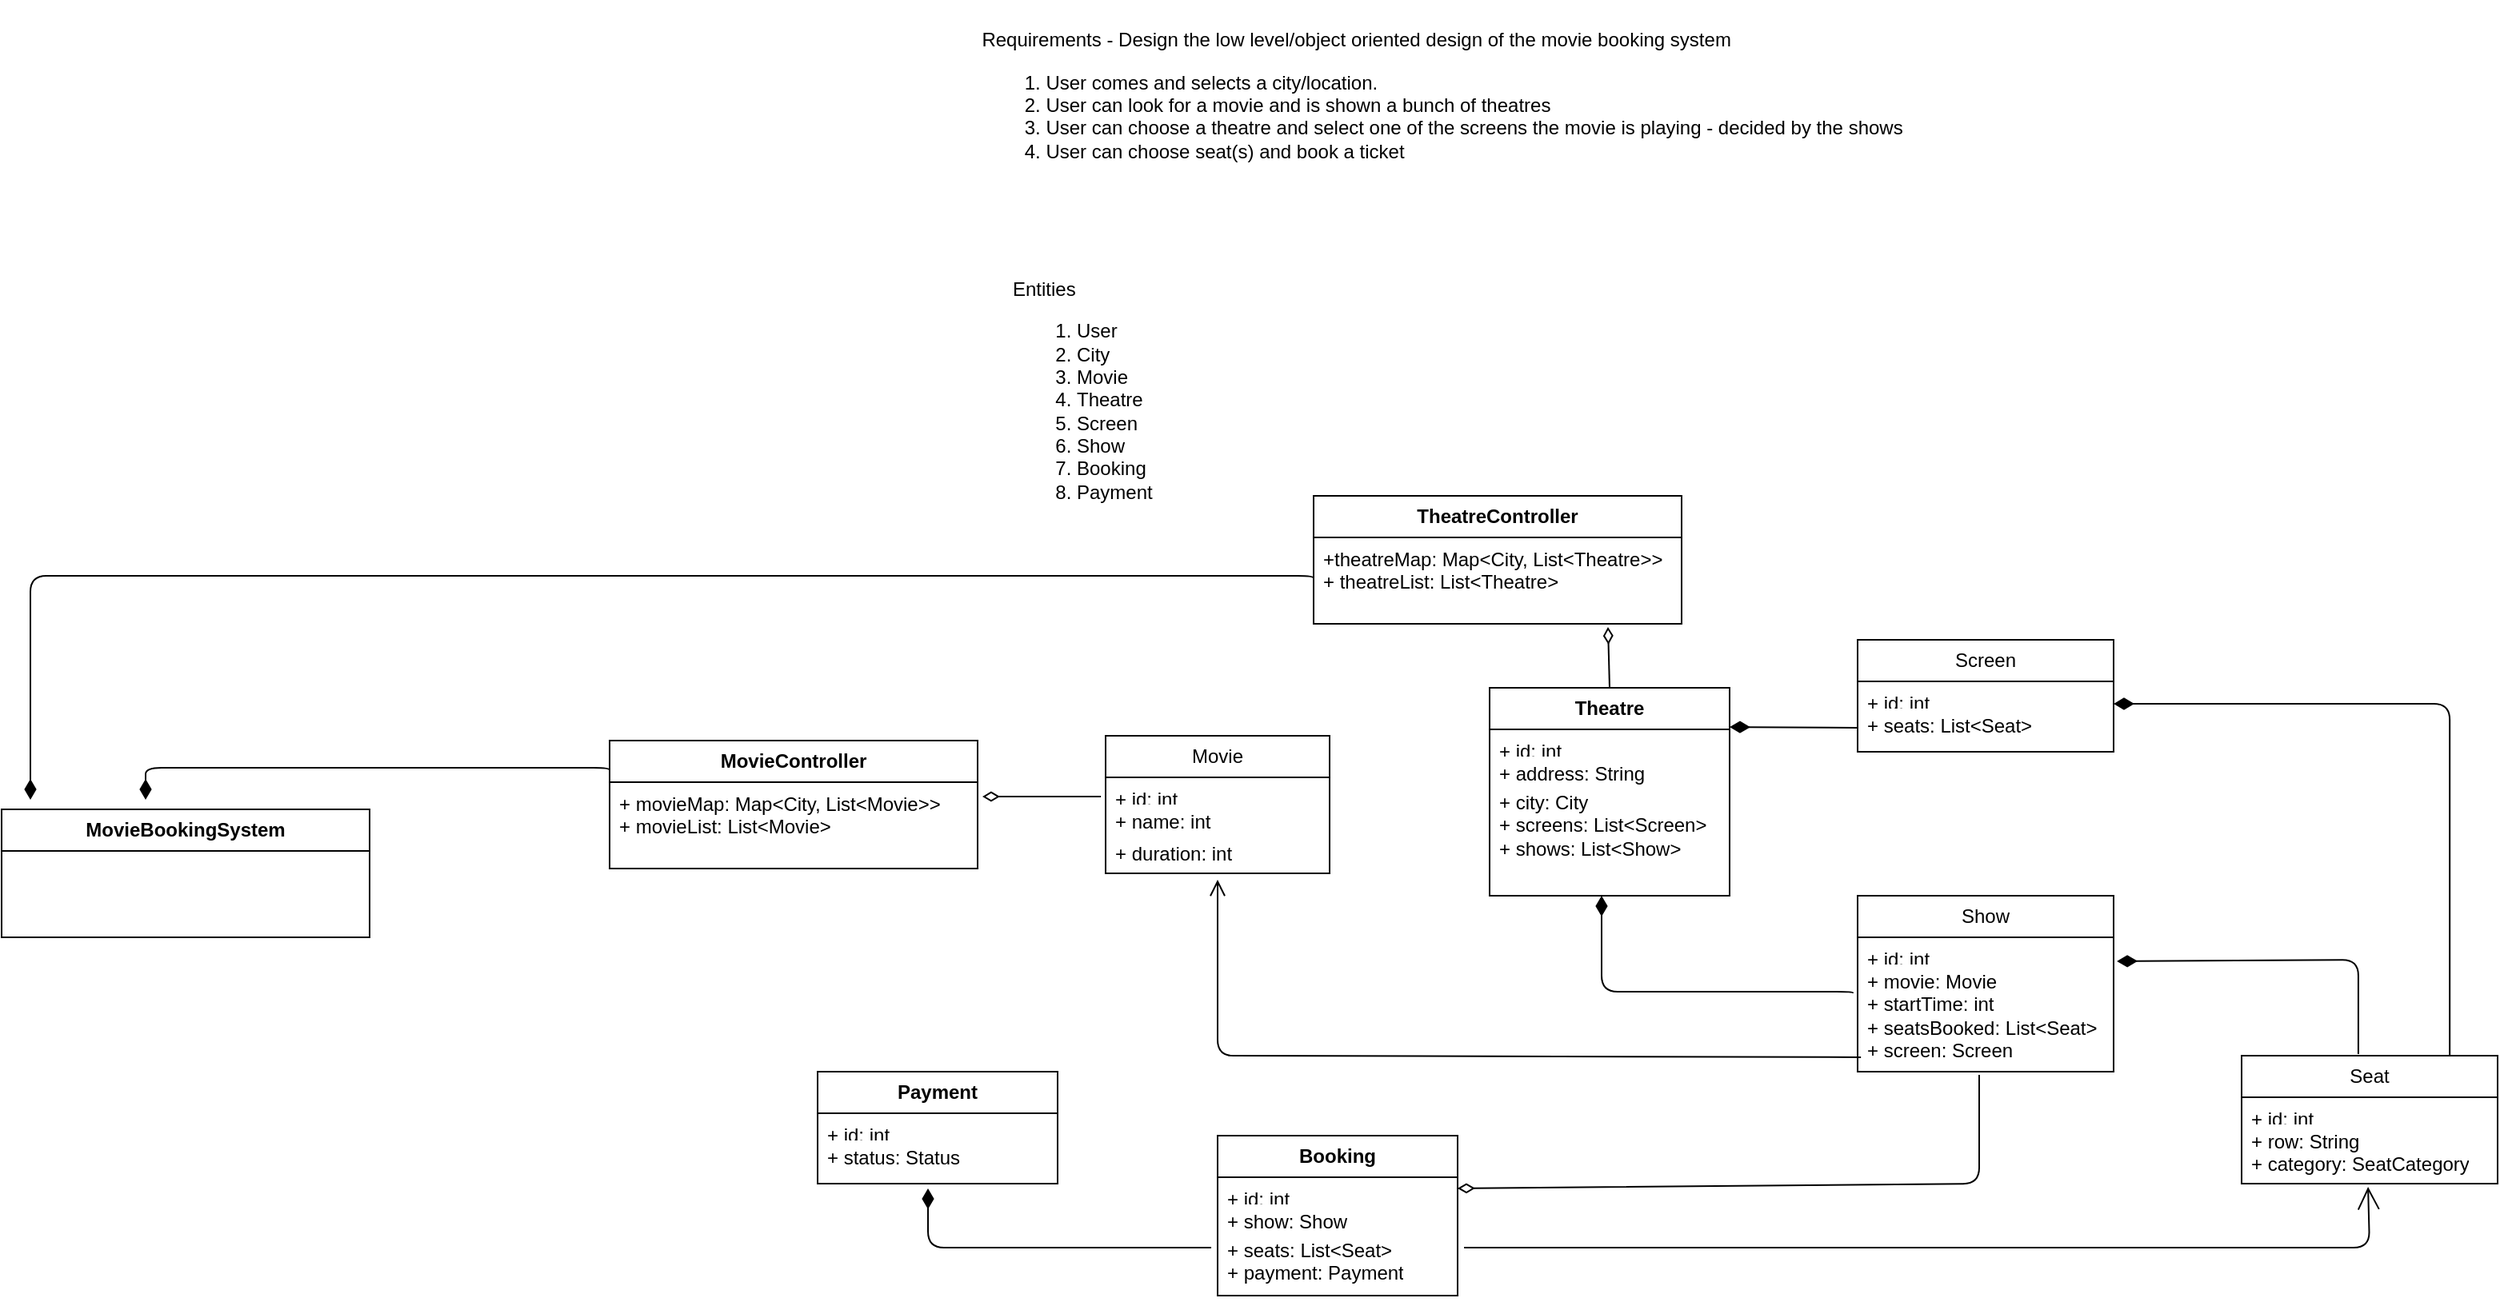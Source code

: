 <mxfile>
    <diagram id="qPTfD7Q_ewGHOa4mSgIo" name="Page-1">
        <mxGraphModel dx="2693" dy="1999" grid="1" gridSize="10" guides="1" tooltips="1" connect="1" arrows="1" fold="1" page="1" pageScale="1" pageWidth="850" pageHeight="1100" math="0" shadow="0">
            <root>
                <mxCell id="0"/>
                <mxCell id="1" parent="0"/>
                <mxCell id="2" value="&lt;div style=&quot;text-align: left;&quot;&gt;&lt;span style=&quot;background-color: transparent;&quot;&gt;Requirements - Design the low level/object oriented design of the movie booking system&lt;/span&gt;&lt;/div&gt;&lt;div&gt;&lt;div style=&quot;&quot;&gt;&lt;ol&gt;&lt;li style=&quot;text-align: left;&quot;&gt;User comes and selects a city/location.&lt;/li&gt;&lt;li style=&quot;text-align: left;&quot;&gt;User can look for a movie and is shown a bunch of theatres&lt;/li&gt;&lt;li style=&quot;text-align: left;&quot;&gt;User can choose a theatre and select one of the screens the movie is playing - decided by the shows&lt;/li&gt;&lt;li style=&quot;text-align: left;&quot;&gt;User can choose seat(s) and book a ticket&lt;/li&gt;&lt;/ol&gt;&lt;/div&gt;&lt;div&gt;&lt;br&gt;&lt;/div&gt;&lt;/div&gt;&lt;div&gt;&lt;br&gt;&lt;/div&gt;" style="text;html=1;align=center;verticalAlign=middle;resizable=0;points=[];autosize=1;strokeColor=none;fillColor=none;" vertex="1" parent="1">
                    <mxGeometry x="-480" y="-380" width="600" height="160" as="geometry"/>
                </mxCell>
                <mxCell id="3" value="Entities&lt;div&gt;&lt;ol&gt;&lt;li&gt;User&lt;/li&gt;&lt;li&gt;City&lt;/li&gt;&lt;li&gt;Movie&lt;/li&gt;&lt;li&gt;Theatre&lt;/li&gt;&lt;li&gt;Screen&lt;/li&gt;&lt;li&gt;Show&lt;/li&gt;&lt;li&gt;Booking&lt;/li&gt;&lt;li&gt;Payment&lt;/li&gt;&lt;/ol&gt;&lt;/div&gt;" style="text;html=1;align=left;verticalAlign=middle;resizable=0;points=[];autosize=1;strokeColor=none;fillColor=none;" vertex="1" parent="1">
                    <mxGeometry x="-450" y="-240" width="110" height="220" as="geometry"/>
                </mxCell>
                <mxCell id="4" value="Movie" style="swimlane;fontStyle=0;childLayout=stackLayout;horizontal=1;startSize=26;fillColor=none;horizontalStack=0;resizeParent=1;resizeParentMax=0;resizeLast=0;collapsible=1;marginBottom=0;whiteSpace=wrap;html=1;" vertex="1" parent="1">
                    <mxGeometry x="-390" y="80" width="140" height="86" as="geometry"/>
                </mxCell>
                <mxCell id="5" value="+ id: int" style="text;strokeColor=none;fillColor=none;align=left;verticalAlign=top;spacingLeft=4;spacingRight=4;overflow=hidden;rotatable=0;points=[[0,0.5],[1,0.5]];portConstraint=eastwest;whiteSpace=wrap;html=1;" vertex="1" parent="4">
                    <mxGeometry y="26" width="140" height="14" as="geometry"/>
                </mxCell>
                <mxCell id="6" value="+ name: int" style="text;strokeColor=none;fillColor=none;align=left;verticalAlign=top;spacingLeft=4;spacingRight=4;overflow=hidden;rotatable=0;points=[[0,0.5],[1,0.5]];portConstraint=eastwest;whiteSpace=wrap;html=1;" vertex="1" parent="4">
                    <mxGeometry y="40" width="140" height="20" as="geometry"/>
                </mxCell>
                <mxCell id="7" value="+ duration: int" style="text;strokeColor=none;fillColor=none;align=left;verticalAlign=top;spacingLeft=4;spacingRight=4;overflow=hidden;rotatable=0;points=[[0,0.5],[1,0.5]];portConstraint=eastwest;whiteSpace=wrap;html=1;" vertex="1" parent="4">
                    <mxGeometry y="60" width="140" height="26" as="geometry"/>
                </mxCell>
                <mxCell id="8" value="Theatre" style="swimlane;fontStyle=1;childLayout=stackLayout;horizontal=1;startSize=26;fillColor=none;horizontalStack=0;resizeParent=1;resizeParentMax=0;resizeLast=0;collapsible=1;marginBottom=0;whiteSpace=wrap;html=1;" vertex="1" parent="1">
                    <mxGeometry x="-150" y="50" width="150" height="130" as="geometry">
                        <mxRectangle x="-200" y="60" width="80" height="30" as="alternateBounds"/>
                    </mxGeometry>
                </mxCell>
                <mxCell id="9" value="+ id: int" style="text;strokeColor=none;fillColor=none;align=left;verticalAlign=top;spacingLeft=4;spacingRight=4;overflow=hidden;rotatable=0;points=[[0,0.5],[1,0.5]];portConstraint=eastwest;whiteSpace=wrap;html=1;" vertex="1" parent="8">
                    <mxGeometry y="26" width="150" height="14" as="geometry"/>
                </mxCell>
                <mxCell id="10" value="+ address: String" style="text;strokeColor=none;fillColor=none;align=left;verticalAlign=top;spacingLeft=4;spacingRight=4;overflow=hidden;rotatable=0;points=[[0,0.5],[1,0.5]];portConstraint=eastwest;whiteSpace=wrap;html=1;" vertex="1" parent="8">
                    <mxGeometry y="40" width="150" height="18" as="geometry"/>
                </mxCell>
                <mxCell id="11" value="+ city: City&lt;div&gt;+ screens: List&amp;lt;Screen&amp;gt;&lt;/div&gt;&lt;div&gt;+ shows: List&amp;lt;Show&amp;gt;&lt;/div&gt;" style="text;strokeColor=none;fillColor=none;align=left;verticalAlign=top;spacingLeft=4;spacingRight=4;overflow=hidden;rotatable=0;points=[[0,0.5],[1,0.5]];portConstraint=eastwest;whiteSpace=wrap;html=1;" vertex="1" parent="8">
                    <mxGeometry y="58" width="150" height="72" as="geometry"/>
                </mxCell>
                <mxCell id="12" value="Screen" style="swimlane;fontStyle=0;childLayout=stackLayout;horizontal=1;startSize=26;fillColor=none;horizontalStack=0;resizeParent=1;resizeParentMax=0;resizeLast=0;collapsible=1;marginBottom=0;whiteSpace=wrap;html=1;" vertex="1" parent="1">
                    <mxGeometry x="80" y="20" width="160" height="70" as="geometry"/>
                </mxCell>
                <mxCell id="13" value="+ id: int" style="text;strokeColor=none;fillColor=none;align=left;verticalAlign=top;spacingLeft=4;spacingRight=4;overflow=hidden;rotatable=0;points=[[0,0.5],[1,0.5]];portConstraint=eastwest;whiteSpace=wrap;html=1;" vertex="1" parent="12">
                    <mxGeometry y="26" width="160" height="14" as="geometry"/>
                </mxCell>
                <mxCell id="39" value="" style="html=1;startArrow=diamondThin;startFill=1;edgeStyle=elbowEdgeStyle;elbow=vertical;startSize=10;endArrow=none;endFill=0;entryX=0;entryY=0.5;entryDx=0;entryDy=0;" edge="1" parent="12" target="14">
                    <mxGeometry width="160" relative="1" as="geometry">
                        <mxPoint x="-80" y="54.5" as="sourcePoint"/>
                        <mxPoint x="80" y="54.5" as="targetPoint"/>
                    </mxGeometry>
                </mxCell>
                <mxCell id="14" value="+ seats: List&amp;lt;Seat&amp;gt;" style="text;strokeColor=none;fillColor=none;align=left;verticalAlign=top;spacingLeft=4;spacingRight=4;overflow=hidden;rotatable=0;points=[[0,0.5],[1,0.5]];portConstraint=eastwest;whiteSpace=wrap;html=1;" vertex="1" parent="12">
                    <mxGeometry y="40" width="160" height="30" as="geometry"/>
                </mxCell>
                <mxCell id="16" value="Show" style="swimlane;fontStyle=0;childLayout=stackLayout;horizontal=1;startSize=26;fillColor=none;horizontalStack=0;resizeParent=1;resizeParentMax=0;resizeLast=0;collapsible=1;marginBottom=0;whiteSpace=wrap;html=1;" vertex="1" parent="1">
                    <mxGeometry x="80" y="180" width="160" height="110" as="geometry"/>
                </mxCell>
                <mxCell id="17" value="+ id: int" style="text;strokeColor=none;fillColor=none;align=left;verticalAlign=top;spacingLeft=4;spacingRight=4;overflow=hidden;rotatable=0;points=[[0,0.5],[1,0.5]];portConstraint=eastwest;whiteSpace=wrap;html=1;" vertex="1" parent="16">
                    <mxGeometry y="26" width="160" height="14" as="geometry"/>
                </mxCell>
                <mxCell id="18" value="+ movie: Movie&lt;div&gt;+ startTime: int&lt;/div&gt;&lt;div&gt;+ seatsBooked: List&amp;lt;Seat&amp;gt;&lt;/div&gt;&lt;div&gt;+ screen: Screen&lt;/div&gt;&lt;div&gt;&lt;br&gt;&lt;/div&gt;" style="text;strokeColor=none;fillColor=none;align=left;verticalAlign=top;spacingLeft=4;spacingRight=4;overflow=hidden;rotatable=0;points=[[0,0.5],[1,0.5]];portConstraint=eastwest;whiteSpace=wrap;html=1;" vertex="1" parent="16">
                    <mxGeometry y="40" width="160" height="70" as="geometry"/>
                </mxCell>
                <mxCell id="19" value="Seat" style="swimlane;fontStyle=0;childLayout=stackLayout;horizontal=1;startSize=26;fillColor=none;horizontalStack=0;resizeParent=1;resizeParentMax=0;resizeLast=0;collapsible=1;marginBottom=0;whiteSpace=wrap;html=1;" vertex="1" parent="1">
                    <mxGeometry x="320" y="280" width="160" height="80" as="geometry"/>
                </mxCell>
                <mxCell id="20" value="+ id: int" style="text;strokeColor=none;fillColor=none;align=left;verticalAlign=top;spacingLeft=4;spacingRight=4;overflow=hidden;rotatable=0;points=[[0,0.5],[1,0.5]];portConstraint=eastwest;whiteSpace=wrap;html=1;" vertex="1" parent="19">
                    <mxGeometry y="26" width="160" height="14" as="geometry"/>
                </mxCell>
                <mxCell id="21" value="+ row: String&lt;div&gt;+ category: SeatCategory&lt;/div&gt;" style="text;strokeColor=none;fillColor=none;align=left;verticalAlign=top;spacingLeft=4;spacingRight=4;overflow=hidden;rotatable=0;points=[[0,0.5],[1,0.5]];portConstraint=eastwest;whiteSpace=wrap;html=1;" vertex="1" parent="19">
                    <mxGeometry y="40" width="160" height="40" as="geometry"/>
                </mxCell>
                <mxCell id="22" value="Booking" style="swimlane;fontStyle=1;childLayout=stackLayout;horizontal=1;startSize=26;fillColor=none;horizontalStack=0;resizeParent=1;resizeParentMax=0;resizeLast=0;collapsible=1;marginBottom=0;whiteSpace=wrap;html=1;" vertex="1" parent="1">
                    <mxGeometry x="-320" y="330" width="150" height="100" as="geometry">
                        <mxRectangle x="-200" y="60" width="80" height="30" as="alternateBounds"/>
                    </mxGeometry>
                </mxCell>
                <mxCell id="23" value="+ id: int" style="text;strokeColor=none;fillColor=none;align=left;verticalAlign=top;spacingLeft=4;spacingRight=4;overflow=hidden;rotatable=0;points=[[0,0.5],[1,0.5]];portConstraint=eastwest;whiteSpace=wrap;html=1;" vertex="1" parent="22">
                    <mxGeometry y="26" width="150" height="14" as="geometry"/>
                </mxCell>
                <mxCell id="24" value="+ show: Show" style="text;strokeColor=none;fillColor=none;align=left;verticalAlign=top;spacingLeft=4;spacingRight=4;overflow=hidden;rotatable=0;points=[[0,0.5],[1,0.5]];portConstraint=eastwest;whiteSpace=wrap;html=1;" vertex="1" parent="22">
                    <mxGeometry y="40" width="150" height="18" as="geometry"/>
                </mxCell>
                <mxCell id="25" value="&lt;div&gt;+ seats: List&amp;lt;Seat&amp;gt;&lt;/div&gt;&lt;div&gt;+ payment: Payment&lt;/div&gt;" style="text;strokeColor=none;fillColor=none;align=left;verticalAlign=top;spacingLeft=4;spacingRight=4;overflow=hidden;rotatable=0;points=[[0,0.5],[1,0.5]];portConstraint=eastwest;whiteSpace=wrap;html=1;" vertex="1" parent="22">
                    <mxGeometry y="58" width="150" height="42" as="geometry"/>
                </mxCell>
                <mxCell id="26" value="Payment" style="swimlane;fontStyle=1;childLayout=stackLayout;horizontal=1;startSize=26;fillColor=none;horizontalStack=0;resizeParent=1;resizeParentMax=0;resizeLast=0;collapsible=1;marginBottom=0;whiteSpace=wrap;html=1;" vertex="1" parent="1">
                    <mxGeometry x="-570" y="290" width="150" height="70" as="geometry">
                        <mxRectangle x="-200" y="60" width="80" height="30" as="alternateBounds"/>
                    </mxGeometry>
                </mxCell>
                <mxCell id="27" value="+ id: int" style="text;strokeColor=none;fillColor=none;align=left;verticalAlign=top;spacingLeft=4;spacingRight=4;overflow=hidden;rotatable=0;points=[[0,0.5],[1,0.5]];portConstraint=eastwest;whiteSpace=wrap;html=1;" vertex="1" parent="26">
                    <mxGeometry y="26" width="150" height="14" as="geometry"/>
                </mxCell>
                <mxCell id="28" value="+ status: Status" style="text;strokeColor=none;fillColor=none;align=left;verticalAlign=top;spacingLeft=4;spacingRight=4;overflow=hidden;rotatable=0;points=[[0,0.5],[1,0.5]];portConstraint=eastwest;whiteSpace=wrap;html=1;" vertex="1" parent="26">
                    <mxGeometry y="40" width="150" height="30" as="geometry"/>
                </mxCell>
                <mxCell id="30" value="MovieController" style="swimlane;fontStyle=1;childLayout=stackLayout;horizontal=1;startSize=26;fillColor=none;horizontalStack=0;resizeParent=1;resizeParentMax=0;resizeLast=0;collapsible=1;marginBottom=0;whiteSpace=wrap;html=1;" vertex="1" parent="1">
                    <mxGeometry x="-700" y="83" width="230" height="80" as="geometry">
                        <mxRectangle x="-200" y="60" width="80" height="30" as="alternateBounds"/>
                    </mxGeometry>
                </mxCell>
                <mxCell id="31" value="+ movieMap: Map&amp;lt;City, List&amp;lt;Movie&amp;gt;&amp;gt;&lt;div&gt;+ movieList: List&amp;lt;Movie&amp;gt;&lt;/div&gt;" style="text;strokeColor=none;fillColor=none;align=left;verticalAlign=top;spacingLeft=4;spacingRight=4;overflow=hidden;rotatable=0;points=[[0,0.5],[1,0.5]];portConstraint=eastwest;whiteSpace=wrap;html=1;" vertex="1" parent="30">
                    <mxGeometry y="26" width="230" height="54" as="geometry"/>
                </mxCell>
                <mxCell id="34" value="TheatreController" style="swimlane;fontStyle=1;childLayout=stackLayout;horizontal=1;startSize=26;fillColor=none;horizontalStack=0;resizeParent=1;resizeParentMax=0;resizeLast=0;collapsible=1;marginBottom=0;whiteSpace=wrap;html=1;" vertex="1" parent="1">
                    <mxGeometry x="-260" y="-70" width="230" height="80" as="geometry">
                        <mxRectangle x="-200" y="60" width="80" height="30" as="alternateBounds"/>
                    </mxGeometry>
                </mxCell>
                <mxCell id="35" value="+theatreMap: Map&amp;lt;City, List&amp;lt;Theatre&amp;gt;&amp;gt;&lt;div&gt;+ theatreList: List&amp;lt;Theatre&amp;gt;&lt;/div&gt;" style="text;strokeColor=none;fillColor=none;align=left;verticalAlign=top;spacingLeft=4;spacingRight=4;overflow=hidden;rotatable=0;points=[[0,0.5],[1,0.5]];portConstraint=eastwest;whiteSpace=wrap;html=1;" vertex="1" parent="34">
                    <mxGeometry y="26" width="230" height="54" as="geometry"/>
                </mxCell>
                <mxCell id="40" value="" style="html=1;startArrow=diamondThin;startFill=1;edgeStyle=elbowEdgeStyle;elbow=vertical;startSize=10;endArrow=none;endFill=0;entryX=-0.019;entryY=0.3;entryDx=0;entryDy=0;entryPerimeter=0;" edge="1" parent="1" target="18">
                    <mxGeometry width="160" relative="1" as="geometry">
                        <mxPoint x="-80" y="180" as="sourcePoint"/>
                        <mxPoint x="10" y="240.02" as="targetPoint"/>
                        <Array as="points">
                            <mxPoint x="-80" y="240"/>
                        </Array>
                    </mxGeometry>
                </mxCell>
                <mxCell id="41" value="" style="html=1;startArrow=diamondThin;startFill=1;edgeStyle=elbowEdgeStyle;elbow=vertical;startSize=10;endArrow=none;endFill=0;entryX=0.813;entryY=0;entryDx=0;entryDy=0;entryPerimeter=0;exitX=1;exitY=0;exitDx=0;exitDy=0;exitPerimeter=0;" edge="1" parent="1" source="14" target="19">
                    <mxGeometry width="160" relative="1" as="geometry">
                        <mxPoint x="260" y="60" as="sourcePoint"/>
                        <mxPoint x="400" y="54.5" as="targetPoint"/>
                        <Array as="points">
                            <mxPoint x="380" y="60"/>
                        </Array>
                    </mxGeometry>
                </mxCell>
                <mxCell id="44" value="" style="endArrow=none;startArrow=diamondThin;endFill=0;startFill=0;html=1;verticalAlign=bottom;labelBackgroundColor=none;strokeWidth=1;startSize=8;endSize=8;entryX=0.5;entryY=0;entryDx=0;entryDy=0;exitX=0.8;exitY=1.037;exitDx=0;exitDy=0;exitPerimeter=0;" edge="1" parent="1" source="35" target="8">
                    <mxGeometry width="160" relative="1" as="geometry">
                        <mxPoint x="-180" y="20" as="sourcePoint"/>
                        <mxPoint x="-20" y="20" as="targetPoint"/>
                    </mxGeometry>
                </mxCell>
                <mxCell id="45" value="" style="endArrow=open;startArrow=none;endFill=0;startFill=0;endSize=8;html=1;verticalAlign=bottom;labelBackgroundColor=none;strokeWidth=1;entryX=0.5;entryY=1.154;entryDx=0;entryDy=0;entryPerimeter=0;exitX=0.013;exitY=0.871;exitDx=0;exitDy=0;exitPerimeter=0;" edge="1" parent="1" source="18" target="7">
                    <mxGeometry width="160" relative="1" as="geometry">
                        <mxPoint x="-360" y="250" as="sourcePoint"/>
                        <mxPoint x="-200" y="250" as="targetPoint"/>
                        <Array as="points">
                            <mxPoint x="-320" y="280"/>
                        </Array>
                    </mxGeometry>
                </mxCell>
                <mxCell id="46" value="" style="html=1;startArrow=diamondThin;startFill=1;edgeStyle=elbowEdgeStyle;elbow=vertical;startSize=10;endArrow=none;endFill=0;exitX=0.46;exitY=1.1;exitDx=0;exitDy=0;exitPerimeter=0;" edge="1" parent="1" source="28">
                    <mxGeometry width="160" relative="1" as="geometry">
                        <mxPoint x="-590" y="400" as="sourcePoint"/>
                        <mxPoint x="-324" y="400" as="targetPoint"/>
                        <Array as="points">
                            <mxPoint x="-430" y="400"/>
                        </Array>
                    </mxGeometry>
                </mxCell>
                <mxCell id="47" value="" style="endArrow=none;startArrow=diamondThin;endFill=0;startFill=0;html=1;verticalAlign=bottom;labelBackgroundColor=none;strokeWidth=1;startSize=8;endSize=8;entryX=-0.021;entryY=-0.1;entryDx=0;entryDy=0;exitX=1.013;exitY=0.167;exitDx=0;exitDy=0;exitPerimeter=0;entryPerimeter=0;" edge="1" parent="1" source="31" target="6">
                    <mxGeometry width="160" relative="1" as="geometry">
                        <mxPoint x="-460" y="90" as="sourcePoint"/>
                        <mxPoint x="-459" y="128" as="targetPoint"/>
                    </mxGeometry>
                </mxCell>
                <mxCell id="48" value="" style="endArrow=open;endFill=1;endSize=12;html=1;exitX=1.027;exitY=0.286;exitDx=0;exitDy=0;exitPerimeter=0;entryX=0.494;entryY=1.05;entryDx=0;entryDy=0;entryPerimeter=0;" edge="1" parent="1" source="25" target="21">
                    <mxGeometry width="160" relative="1" as="geometry">
                        <mxPoint x="250" y="230" as="sourcePoint"/>
                        <mxPoint x="400" y="460" as="targetPoint"/>
                        <Array as="points">
                            <mxPoint x="-10" y="400"/>
                            <mxPoint x="400" y="400"/>
                        </Array>
                    </mxGeometry>
                </mxCell>
                <mxCell id="50" value="MovieBookingSystem" style="swimlane;fontStyle=1;childLayout=stackLayout;horizontal=1;startSize=26;fillColor=none;horizontalStack=0;resizeParent=1;resizeParentMax=0;resizeLast=0;collapsible=1;marginBottom=0;whiteSpace=wrap;html=1;" vertex="1" parent="1">
                    <mxGeometry x="-1080" y="126" width="230" height="80" as="geometry">
                        <mxRectangle x="-200" y="60" width="80" height="30" as="alternateBounds"/>
                    </mxGeometry>
                </mxCell>
                <mxCell id="52" value="" style="html=1;startArrow=diamondThin;startFill=1;edgeStyle=elbowEdgeStyle;elbow=vertical;startSize=10;endArrow=none;endFill=0;entryX=0;entryY=0.25;entryDx=0;entryDy=0;" edge="1" parent="1" target="30">
                    <mxGeometry width="160" relative="1" as="geometry">
                        <mxPoint x="-990" y="120" as="sourcePoint"/>
                        <mxPoint x="-710" y="110" as="targetPoint"/>
                        <Array as="points">
                            <mxPoint x="-850" y="100"/>
                        </Array>
                    </mxGeometry>
                </mxCell>
                <mxCell id="53" value="" style="html=1;startArrow=diamondThin;startFill=1;edgeStyle=elbowEdgeStyle;elbow=vertical;startSize=10;endArrow=none;endFill=0;entryX=0;entryY=0.25;entryDx=0;entryDy=0;" edge="1" parent="1">
                    <mxGeometry width="160" relative="1" as="geometry">
                        <mxPoint x="-1062" y="120" as="sourcePoint"/>
                        <mxPoint x="-260" y="-17" as="targetPoint"/>
                        <Array as="points">
                            <mxPoint x="-410" y="-20"/>
                        </Array>
                    </mxGeometry>
                </mxCell>
                <mxCell id="54" value="" style="html=1;startArrow=diamondThin;startFill=1;edgeStyle=elbowEdgeStyle;elbow=vertical;startSize=10;endArrow=none;endFill=0;entryX=0.456;entryY=-0.012;entryDx=0;entryDy=0;entryPerimeter=0;exitX=1.013;exitY=0.014;exitDx=0;exitDy=0;exitPerimeter=0;" edge="1" parent="1" source="18" target="19">
                    <mxGeometry width="160" relative="1" as="geometry">
                        <mxPoint x="250" y="220" as="sourcePoint"/>
                        <mxPoint x="350" y="179.5" as="targetPoint"/>
                        <Array as="points">
                            <mxPoint x="320" y="220"/>
                        </Array>
                    </mxGeometry>
                </mxCell>
                <mxCell id="55" value="" style="endArrow=none;startArrow=diamondThin;endFill=0;startFill=0;html=1;verticalAlign=bottom;labelBackgroundColor=none;strokeWidth=1;startSize=8;endSize=8;entryX=0.475;entryY=1.029;entryDx=0;entryDy=0;entryPerimeter=0;exitX=1;exitY=0.5;exitDx=0;exitDy=0;" edge="1" parent="1" source="23" target="18">
                    <mxGeometry width="160" relative="1" as="geometry">
                        <mxPoint x="-170" y="650" as="sourcePoint"/>
                        <mxPoint x="140" y="370" as="targetPoint"/>
                        <Array as="points">
                            <mxPoint x="156" y="360"/>
                        </Array>
                    </mxGeometry>
                </mxCell>
            </root>
        </mxGraphModel>
    </diagram>
</mxfile>